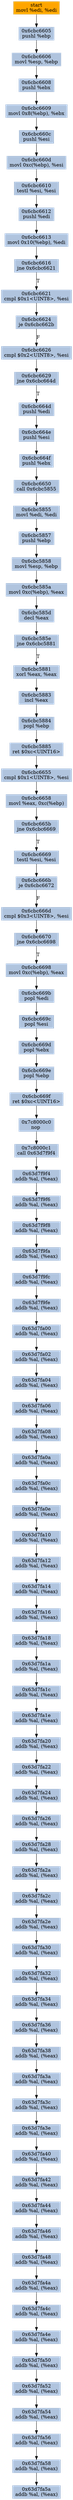 digraph G {
node[shape=rectangle,style=filled,fillcolor=lightsteelblue,color=lightsteelblue]
bgcolor="transparent"
a0x6cbc6603movl_edi_edi[label="start\nmovl %edi, %edi",color="lightgrey",fillcolor="orange"];
a0x6cbc6605pushl_ebp[label="0x6cbc6605\npushl %ebp"];
a0x6cbc6606movl_esp_ebp[label="0x6cbc6606\nmovl %esp, %ebp"];
a0x6cbc6608pushl_ebx[label="0x6cbc6608\npushl %ebx"];
a0x6cbc6609movl_0x8ebp__ebx[label="0x6cbc6609\nmovl 0x8(%ebp), %ebx"];
a0x6cbc660cpushl_esi[label="0x6cbc660c\npushl %esi"];
a0x6cbc660dmovl_0xcebp__esi[label="0x6cbc660d\nmovl 0xc(%ebp), %esi"];
a0x6cbc6610testl_esi_esi[label="0x6cbc6610\ntestl %esi, %esi"];
a0x6cbc6612pushl_edi[label="0x6cbc6612\npushl %edi"];
a0x6cbc6613movl_0x10ebp__edi[label="0x6cbc6613\nmovl 0x10(%ebp), %edi"];
a0x6cbc6616jne_0x6cbc6621[label="0x6cbc6616\njne 0x6cbc6621"];
a0x6cbc6621cmpl_0x1UINT8_esi[label="0x6cbc6621\ncmpl $0x1<UINT8>, %esi"];
a0x6cbc6624je_0x6cbc662b[label="0x6cbc6624\nje 0x6cbc662b"];
a0x6cbc6626cmpl_0x2UINT8_esi[label="0x6cbc6626\ncmpl $0x2<UINT8>, %esi"];
a0x6cbc6629jne_0x6cbc664d[label="0x6cbc6629\njne 0x6cbc664d"];
a0x6cbc664dpushl_edi[label="0x6cbc664d\npushl %edi"];
a0x6cbc664epushl_esi[label="0x6cbc664e\npushl %esi"];
a0x6cbc664fpushl_ebx[label="0x6cbc664f\npushl %ebx"];
a0x6cbc6650call_0x6cbc5855[label="0x6cbc6650\ncall 0x6cbc5855"];
a0x6cbc5855movl_edi_edi[label="0x6cbc5855\nmovl %edi, %edi"];
a0x6cbc5857pushl_ebp[label="0x6cbc5857\npushl %ebp"];
a0x6cbc5858movl_esp_ebp[label="0x6cbc5858\nmovl %esp, %ebp"];
a0x6cbc585amovl_0xcebp__eax[label="0x6cbc585a\nmovl 0xc(%ebp), %eax"];
a0x6cbc585ddecl_eax[label="0x6cbc585d\ndecl %eax"];
a0x6cbc585ejne_0x6cbc5881[label="0x6cbc585e\njne 0x6cbc5881"];
a0x6cbc5881xorl_eax_eax[label="0x6cbc5881\nxorl %eax, %eax"];
a0x6cbc5883incl_eax[label="0x6cbc5883\nincl %eax"];
a0x6cbc5884popl_ebp[label="0x6cbc5884\npopl %ebp"];
a0x6cbc5885ret_0xcUINT16[label="0x6cbc5885\nret $0xc<UINT16>"];
a0x6cbc6655cmpl_0x1UINT8_esi[label="0x6cbc6655\ncmpl $0x1<UINT8>, %esi"];
a0x6cbc6658movl_eax_0xcebp_[label="0x6cbc6658\nmovl %eax, 0xc(%ebp)"];
a0x6cbc665bjne_0x6cbc6669[label="0x6cbc665b\njne 0x6cbc6669"];
a0x6cbc6669testl_esi_esi[label="0x6cbc6669\ntestl %esi, %esi"];
a0x6cbc666bje_0x6cbc6672[label="0x6cbc666b\nje 0x6cbc6672"];
a0x6cbc666dcmpl_0x3UINT8_esi[label="0x6cbc666d\ncmpl $0x3<UINT8>, %esi"];
a0x6cbc6670jne_0x6cbc6698[label="0x6cbc6670\njne 0x6cbc6698"];
a0x6cbc6698movl_0xcebp__eax[label="0x6cbc6698\nmovl 0xc(%ebp), %eax"];
a0x6cbc669bpopl_edi[label="0x6cbc669b\npopl %edi"];
a0x6cbc669cpopl_esi[label="0x6cbc669c\npopl %esi"];
a0x6cbc669dpopl_ebx[label="0x6cbc669d\npopl %ebx"];
a0x6cbc669epopl_ebp[label="0x6cbc669e\npopl %ebp"];
a0x6cbc669fret_0xcUINT16[label="0x6cbc669f\nret $0xc<UINT16>"];
a0x7c8000c0nop_[label="0x7c8000c0\nnop "];
a0x7c8000c1call_0x63d7f9f4[label="0x7c8000c1\ncall 0x63d7f9f4"];
a0x63d7f9f4addb_al_eax_[label="0x63d7f9f4\naddb %al, (%eax)"];
a0x63d7f9f6addb_al_eax_[label="0x63d7f9f6\naddb %al, (%eax)"];
a0x63d7f9f8addb_al_eax_[label="0x63d7f9f8\naddb %al, (%eax)"];
a0x63d7f9faaddb_al_eax_[label="0x63d7f9fa\naddb %al, (%eax)"];
a0x63d7f9fcaddb_al_eax_[label="0x63d7f9fc\naddb %al, (%eax)"];
a0x63d7f9feaddb_al_eax_[label="0x63d7f9fe\naddb %al, (%eax)"];
a0x63d7fa00addb_al_eax_[label="0x63d7fa00\naddb %al, (%eax)"];
a0x63d7fa02addb_al_eax_[label="0x63d7fa02\naddb %al, (%eax)"];
a0x63d7fa04addb_al_eax_[label="0x63d7fa04\naddb %al, (%eax)"];
a0x63d7fa06addb_al_eax_[label="0x63d7fa06\naddb %al, (%eax)"];
a0x63d7fa08addb_al_eax_[label="0x63d7fa08\naddb %al, (%eax)"];
a0x63d7fa0aaddb_al_eax_[label="0x63d7fa0a\naddb %al, (%eax)"];
a0x63d7fa0caddb_al_eax_[label="0x63d7fa0c\naddb %al, (%eax)"];
a0x63d7fa0eaddb_al_eax_[label="0x63d7fa0e\naddb %al, (%eax)"];
a0x63d7fa10addb_al_eax_[label="0x63d7fa10\naddb %al, (%eax)"];
a0x63d7fa12addb_al_eax_[label="0x63d7fa12\naddb %al, (%eax)"];
a0x63d7fa14addb_al_eax_[label="0x63d7fa14\naddb %al, (%eax)"];
a0x63d7fa16addb_al_eax_[label="0x63d7fa16\naddb %al, (%eax)"];
a0x63d7fa18addb_al_eax_[label="0x63d7fa18\naddb %al, (%eax)"];
a0x63d7fa1aaddb_al_eax_[label="0x63d7fa1a\naddb %al, (%eax)"];
a0x63d7fa1caddb_al_eax_[label="0x63d7fa1c\naddb %al, (%eax)"];
a0x63d7fa1eaddb_al_eax_[label="0x63d7fa1e\naddb %al, (%eax)"];
a0x63d7fa20addb_al_eax_[label="0x63d7fa20\naddb %al, (%eax)"];
a0x63d7fa22addb_al_eax_[label="0x63d7fa22\naddb %al, (%eax)"];
a0x63d7fa24addb_al_eax_[label="0x63d7fa24\naddb %al, (%eax)"];
a0x63d7fa26addb_al_eax_[label="0x63d7fa26\naddb %al, (%eax)"];
a0x63d7fa28addb_al_eax_[label="0x63d7fa28\naddb %al, (%eax)"];
a0x63d7fa2aaddb_al_eax_[label="0x63d7fa2a\naddb %al, (%eax)"];
a0x63d7fa2caddb_al_eax_[label="0x63d7fa2c\naddb %al, (%eax)"];
a0x63d7fa2eaddb_al_eax_[label="0x63d7fa2e\naddb %al, (%eax)"];
a0x63d7fa30addb_al_eax_[label="0x63d7fa30\naddb %al, (%eax)"];
a0x63d7fa32addb_al_eax_[label="0x63d7fa32\naddb %al, (%eax)"];
a0x63d7fa34addb_al_eax_[label="0x63d7fa34\naddb %al, (%eax)"];
a0x63d7fa36addb_al_eax_[label="0x63d7fa36\naddb %al, (%eax)"];
a0x63d7fa38addb_al_eax_[label="0x63d7fa38\naddb %al, (%eax)"];
a0x63d7fa3aaddb_al_eax_[label="0x63d7fa3a\naddb %al, (%eax)"];
a0x63d7fa3caddb_al_eax_[label="0x63d7fa3c\naddb %al, (%eax)"];
a0x63d7fa3eaddb_al_eax_[label="0x63d7fa3e\naddb %al, (%eax)"];
a0x63d7fa40addb_al_eax_[label="0x63d7fa40\naddb %al, (%eax)"];
a0x63d7fa42addb_al_eax_[label="0x63d7fa42\naddb %al, (%eax)"];
a0x63d7fa44addb_al_eax_[label="0x63d7fa44\naddb %al, (%eax)"];
a0x63d7fa46addb_al_eax_[label="0x63d7fa46\naddb %al, (%eax)"];
a0x63d7fa48addb_al_eax_[label="0x63d7fa48\naddb %al, (%eax)"];
a0x63d7fa4aaddb_al_eax_[label="0x63d7fa4a\naddb %al, (%eax)"];
a0x63d7fa4caddb_al_eax_[label="0x63d7fa4c\naddb %al, (%eax)"];
a0x63d7fa4eaddb_al_eax_[label="0x63d7fa4e\naddb %al, (%eax)"];
a0x63d7fa50addb_al_eax_[label="0x63d7fa50\naddb %al, (%eax)"];
a0x63d7fa52addb_al_eax_[label="0x63d7fa52\naddb %al, (%eax)"];
a0x63d7fa54addb_al_eax_[label="0x63d7fa54\naddb %al, (%eax)"];
a0x63d7fa56addb_al_eax_[label="0x63d7fa56\naddb %al, (%eax)"];
a0x63d7fa58addb_al_eax_[label="0x63d7fa58\naddb %al, (%eax)"];
a0x63d7fa5aaddb_al_eax_[label="0x63d7fa5a\naddb %al, (%eax)"];
a0x6cbc6603movl_edi_edi -> a0x6cbc6605pushl_ebp [color="#000000"];
a0x6cbc6605pushl_ebp -> a0x6cbc6606movl_esp_ebp [color="#000000"];
a0x6cbc6606movl_esp_ebp -> a0x6cbc6608pushl_ebx [color="#000000"];
a0x6cbc6608pushl_ebx -> a0x6cbc6609movl_0x8ebp__ebx [color="#000000"];
a0x6cbc6609movl_0x8ebp__ebx -> a0x6cbc660cpushl_esi [color="#000000"];
a0x6cbc660cpushl_esi -> a0x6cbc660dmovl_0xcebp__esi [color="#000000"];
a0x6cbc660dmovl_0xcebp__esi -> a0x6cbc6610testl_esi_esi [color="#000000"];
a0x6cbc6610testl_esi_esi -> a0x6cbc6612pushl_edi [color="#000000"];
a0x6cbc6612pushl_edi -> a0x6cbc6613movl_0x10ebp__edi [color="#000000"];
a0x6cbc6613movl_0x10ebp__edi -> a0x6cbc6616jne_0x6cbc6621 [color="#000000"];
a0x6cbc6616jne_0x6cbc6621 -> a0x6cbc6621cmpl_0x1UINT8_esi [color="#000000",label="T"];
a0x6cbc6621cmpl_0x1UINT8_esi -> a0x6cbc6624je_0x6cbc662b [color="#000000"];
a0x6cbc6624je_0x6cbc662b -> a0x6cbc6626cmpl_0x2UINT8_esi [color="#000000",label="F"];
a0x6cbc6626cmpl_0x2UINT8_esi -> a0x6cbc6629jne_0x6cbc664d [color="#000000"];
a0x6cbc6629jne_0x6cbc664d -> a0x6cbc664dpushl_edi [color="#000000",label="T"];
a0x6cbc664dpushl_edi -> a0x6cbc664epushl_esi [color="#000000"];
a0x6cbc664epushl_esi -> a0x6cbc664fpushl_ebx [color="#000000"];
a0x6cbc664fpushl_ebx -> a0x6cbc6650call_0x6cbc5855 [color="#000000"];
a0x6cbc6650call_0x6cbc5855 -> a0x6cbc5855movl_edi_edi [color="#000000"];
a0x6cbc5855movl_edi_edi -> a0x6cbc5857pushl_ebp [color="#000000"];
a0x6cbc5857pushl_ebp -> a0x6cbc5858movl_esp_ebp [color="#000000"];
a0x6cbc5858movl_esp_ebp -> a0x6cbc585amovl_0xcebp__eax [color="#000000"];
a0x6cbc585amovl_0xcebp__eax -> a0x6cbc585ddecl_eax [color="#000000"];
a0x6cbc585ddecl_eax -> a0x6cbc585ejne_0x6cbc5881 [color="#000000"];
a0x6cbc585ejne_0x6cbc5881 -> a0x6cbc5881xorl_eax_eax [color="#000000",label="T"];
a0x6cbc5881xorl_eax_eax -> a0x6cbc5883incl_eax [color="#000000"];
a0x6cbc5883incl_eax -> a0x6cbc5884popl_ebp [color="#000000"];
a0x6cbc5884popl_ebp -> a0x6cbc5885ret_0xcUINT16 [color="#000000"];
a0x6cbc5885ret_0xcUINT16 -> a0x6cbc6655cmpl_0x1UINT8_esi [color="#000000"];
a0x6cbc6655cmpl_0x1UINT8_esi -> a0x6cbc6658movl_eax_0xcebp_ [color="#000000"];
a0x6cbc6658movl_eax_0xcebp_ -> a0x6cbc665bjne_0x6cbc6669 [color="#000000"];
a0x6cbc665bjne_0x6cbc6669 -> a0x6cbc6669testl_esi_esi [color="#000000",label="T"];
a0x6cbc6669testl_esi_esi -> a0x6cbc666bje_0x6cbc6672 [color="#000000"];
a0x6cbc666bje_0x6cbc6672 -> a0x6cbc666dcmpl_0x3UINT8_esi [color="#000000",label="F"];
a0x6cbc666dcmpl_0x3UINT8_esi -> a0x6cbc6670jne_0x6cbc6698 [color="#000000"];
a0x6cbc6670jne_0x6cbc6698 -> a0x6cbc6698movl_0xcebp__eax [color="#000000",label="T"];
a0x6cbc6698movl_0xcebp__eax -> a0x6cbc669bpopl_edi [color="#000000"];
a0x6cbc669bpopl_edi -> a0x6cbc669cpopl_esi [color="#000000"];
a0x6cbc669cpopl_esi -> a0x6cbc669dpopl_ebx [color="#000000"];
a0x6cbc669dpopl_ebx -> a0x6cbc669epopl_ebp [color="#000000"];
a0x6cbc669epopl_ebp -> a0x6cbc669fret_0xcUINT16 [color="#000000"];
a0x6cbc669fret_0xcUINT16 -> a0x7c8000c0nop_ [color="#000000"];
a0x7c8000c0nop_ -> a0x7c8000c1call_0x63d7f9f4 [color="#000000"];
a0x7c8000c1call_0x63d7f9f4 -> a0x63d7f9f4addb_al_eax_ [color="#000000"];
a0x63d7f9f4addb_al_eax_ -> a0x63d7f9f6addb_al_eax_ [color="#000000"];
a0x63d7f9f6addb_al_eax_ -> a0x63d7f9f8addb_al_eax_ [color="#000000"];
a0x63d7f9f8addb_al_eax_ -> a0x63d7f9faaddb_al_eax_ [color="#000000"];
a0x63d7f9faaddb_al_eax_ -> a0x63d7f9fcaddb_al_eax_ [color="#000000"];
a0x63d7f9fcaddb_al_eax_ -> a0x63d7f9feaddb_al_eax_ [color="#000000"];
a0x63d7f9feaddb_al_eax_ -> a0x63d7fa00addb_al_eax_ [color="#000000"];
a0x63d7fa00addb_al_eax_ -> a0x63d7fa02addb_al_eax_ [color="#000000"];
a0x63d7fa02addb_al_eax_ -> a0x63d7fa04addb_al_eax_ [color="#000000"];
a0x63d7fa04addb_al_eax_ -> a0x63d7fa06addb_al_eax_ [color="#000000"];
a0x63d7fa06addb_al_eax_ -> a0x63d7fa08addb_al_eax_ [color="#000000"];
a0x63d7fa08addb_al_eax_ -> a0x63d7fa0aaddb_al_eax_ [color="#000000"];
a0x63d7fa0aaddb_al_eax_ -> a0x63d7fa0caddb_al_eax_ [color="#000000"];
a0x63d7fa0caddb_al_eax_ -> a0x63d7fa0eaddb_al_eax_ [color="#000000"];
a0x63d7fa0eaddb_al_eax_ -> a0x63d7fa10addb_al_eax_ [color="#000000"];
a0x63d7fa10addb_al_eax_ -> a0x63d7fa12addb_al_eax_ [color="#000000"];
a0x63d7fa12addb_al_eax_ -> a0x63d7fa14addb_al_eax_ [color="#000000"];
a0x63d7fa14addb_al_eax_ -> a0x63d7fa16addb_al_eax_ [color="#000000"];
a0x63d7fa16addb_al_eax_ -> a0x63d7fa18addb_al_eax_ [color="#000000"];
a0x63d7fa18addb_al_eax_ -> a0x63d7fa1aaddb_al_eax_ [color="#000000"];
a0x63d7fa1aaddb_al_eax_ -> a0x63d7fa1caddb_al_eax_ [color="#000000"];
a0x63d7fa1caddb_al_eax_ -> a0x63d7fa1eaddb_al_eax_ [color="#000000"];
a0x63d7fa1eaddb_al_eax_ -> a0x63d7fa20addb_al_eax_ [color="#000000"];
a0x63d7fa20addb_al_eax_ -> a0x63d7fa22addb_al_eax_ [color="#000000"];
a0x63d7fa22addb_al_eax_ -> a0x63d7fa24addb_al_eax_ [color="#000000"];
a0x63d7fa24addb_al_eax_ -> a0x63d7fa26addb_al_eax_ [color="#000000"];
a0x63d7fa26addb_al_eax_ -> a0x63d7fa28addb_al_eax_ [color="#000000"];
a0x63d7fa28addb_al_eax_ -> a0x63d7fa2aaddb_al_eax_ [color="#000000"];
a0x63d7fa2aaddb_al_eax_ -> a0x63d7fa2caddb_al_eax_ [color="#000000"];
a0x63d7fa2caddb_al_eax_ -> a0x63d7fa2eaddb_al_eax_ [color="#000000"];
a0x63d7fa2eaddb_al_eax_ -> a0x63d7fa30addb_al_eax_ [color="#000000"];
a0x63d7fa30addb_al_eax_ -> a0x63d7fa32addb_al_eax_ [color="#000000"];
a0x63d7fa32addb_al_eax_ -> a0x63d7fa34addb_al_eax_ [color="#000000"];
a0x63d7fa34addb_al_eax_ -> a0x63d7fa36addb_al_eax_ [color="#000000"];
a0x63d7fa36addb_al_eax_ -> a0x63d7fa38addb_al_eax_ [color="#000000"];
a0x63d7fa38addb_al_eax_ -> a0x63d7fa3aaddb_al_eax_ [color="#000000"];
a0x63d7fa3aaddb_al_eax_ -> a0x63d7fa3caddb_al_eax_ [color="#000000"];
a0x63d7fa3caddb_al_eax_ -> a0x63d7fa3eaddb_al_eax_ [color="#000000"];
a0x63d7fa3eaddb_al_eax_ -> a0x63d7fa40addb_al_eax_ [color="#000000"];
a0x63d7fa40addb_al_eax_ -> a0x63d7fa42addb_al_eax_ [color="#000000"];
a0x63d7fa42addb_al_eax_ -> a0x63d7fa44addb_al_eax_ [color="#000000"];
a0x63d7fa44addb_al_eax_ -> a0x63d7fa46addb_al_eax_ [color="#000000"];
a0x63d7fa46addb_al_eax_ -> a0x63d7fa48addb_al_eax_ [color="#000000"];
a0x63d7fa48addb_al_eax_ -> a0x63d7fa4aaddb_al_eax_ [color="#000000"];
a0x63d7fa4aaddb_al_eax_ -> a0x63d7fa4caddb_al_eax_ [color="#000000"];
a0x63d7fa4caddb_al_eax_ -> a0x63d7fa4eaddb_al_eax_ [color="#000000"];
a0x63d7fa4eaddb_al_eax_ -> a0x63d7fa50addb_al_eax_ [color="#000000"];
a0x63d7fa50addb_al_eax_ -> a0x63d7fa52addb_al_eax_ [color="#000000"];
a0x63d7fa52addb_al_eax_ -> a0x63d7fa54addb_al_eax_ [color="#000000"];
a0x63d7fa54addb_al_eax_ -> a0x63d7fa56addb_al_eax_ [color="#000000"];
a0x63d7fa56addb_al_eax_ -> a0x63d7fa58addb_al_eax_ [color="#000000"];
a0x63d7fa58addb_al_eax_ -> a0x63d7fa5aaddb_al_eax_ [color="#000000"];
}

